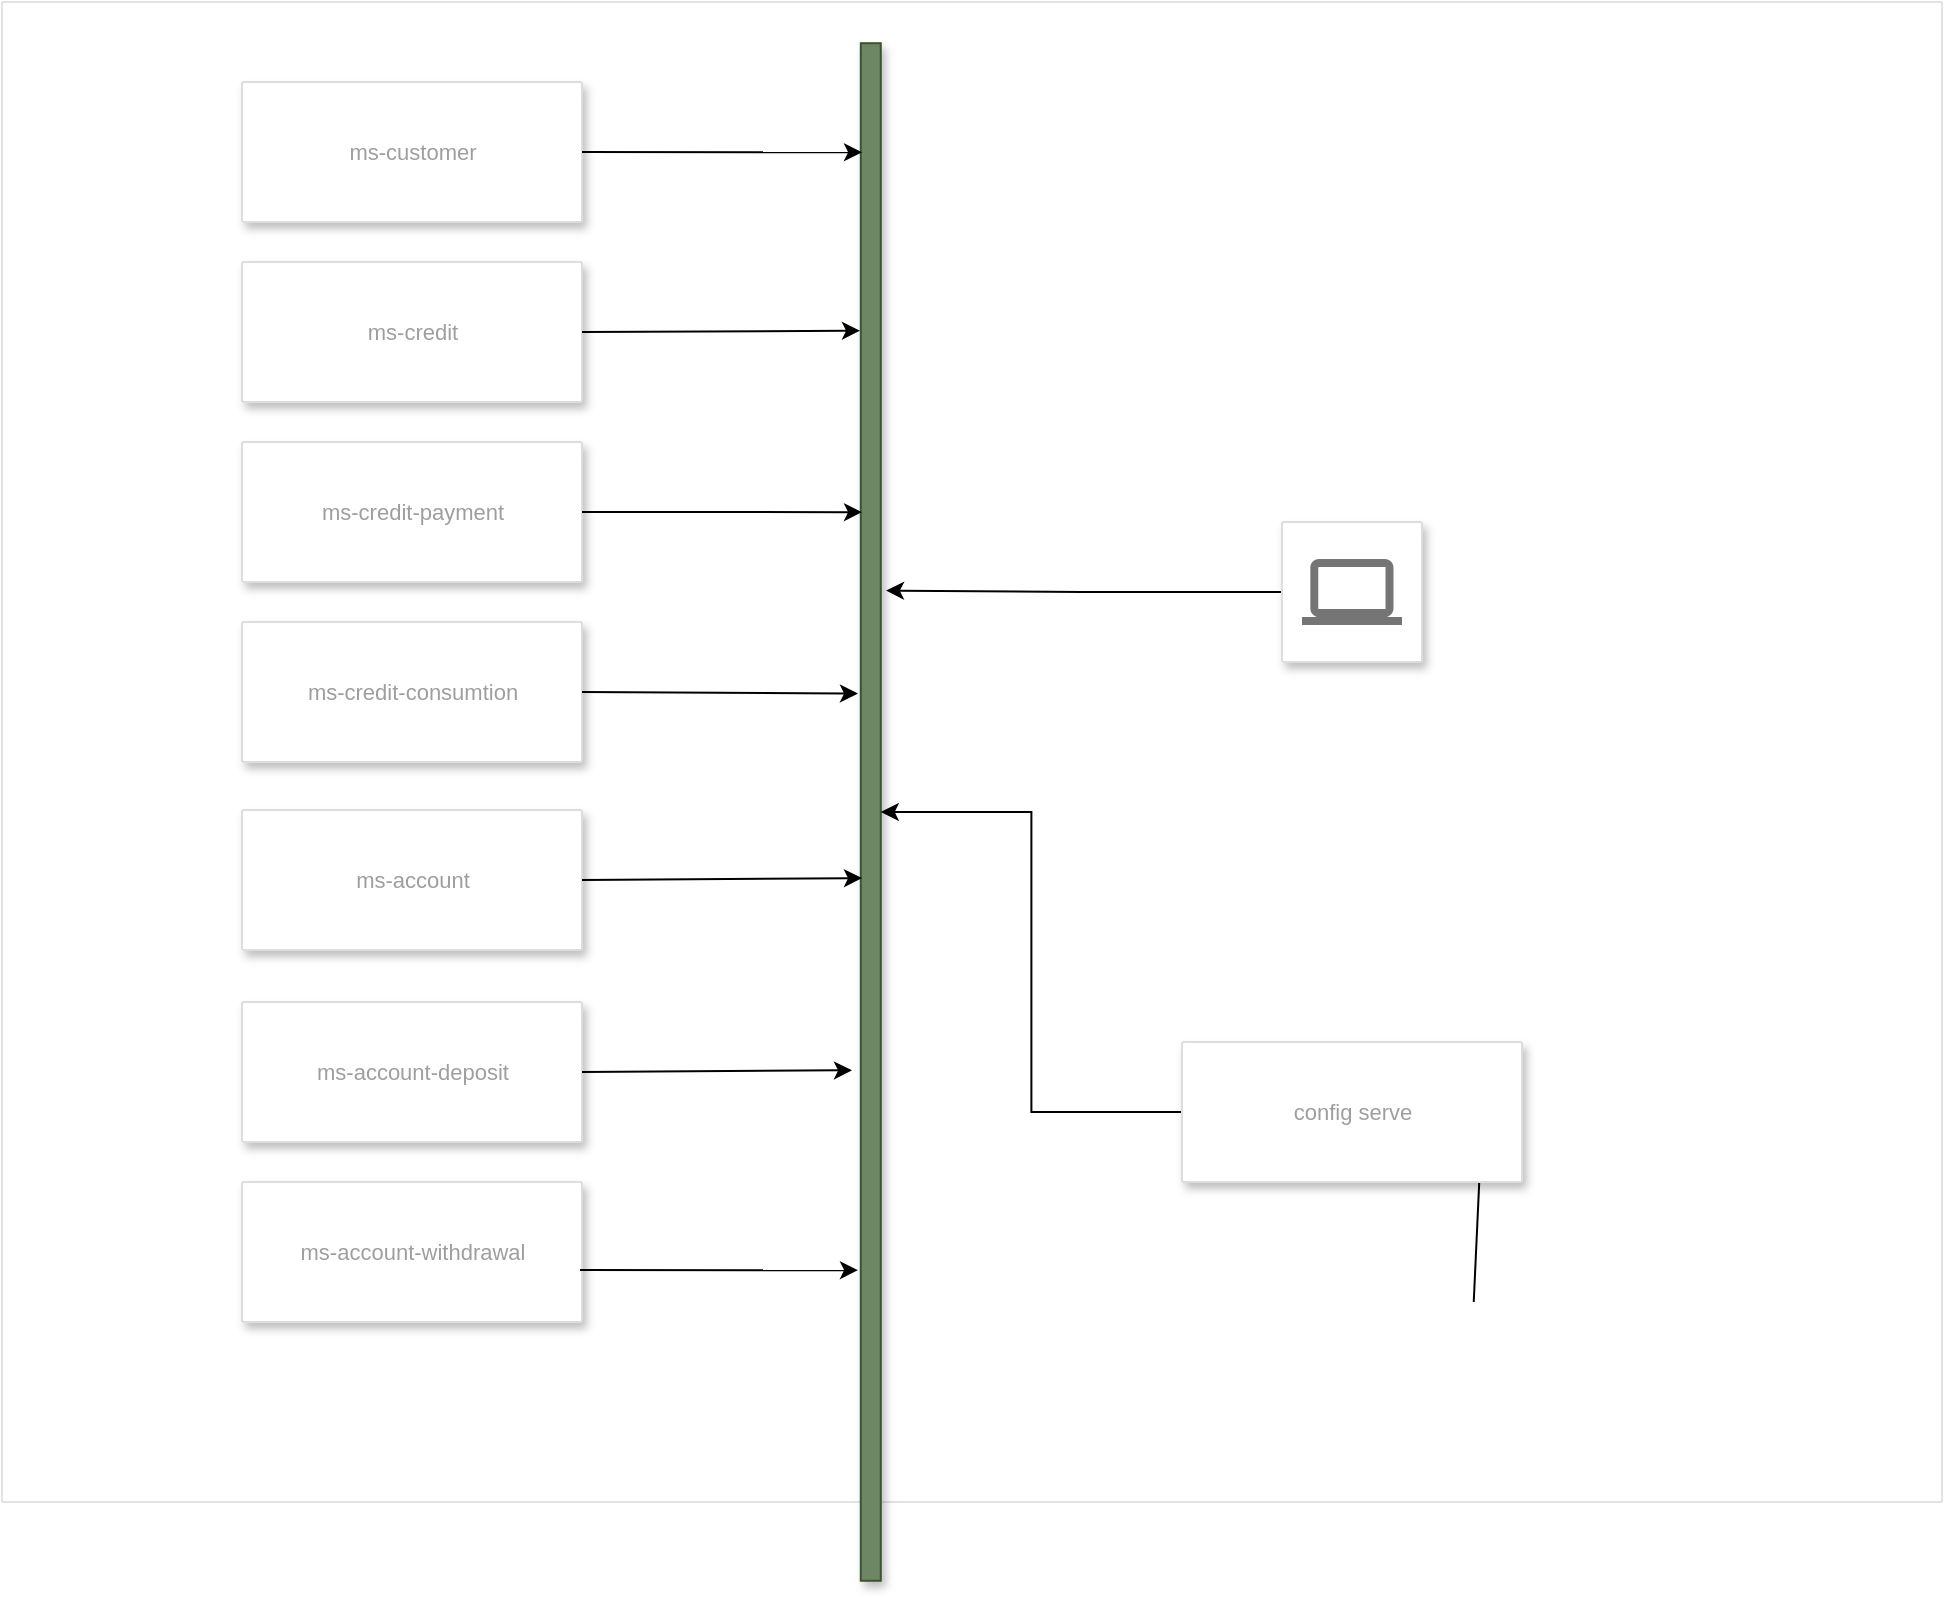 <mxfile version="18.0.3" type="onedrive"><diagram id="f106602c-feb2-e66a-4537-3a34d633f6aa" name="Diagrama Proyecto"><mxGraphModel grid="1" page="1" gridSize="10" guides="1" tooltips="1" connect="1" arrows="1" fold="1" pageScale="1" pageWidth="1169" pageHeight="827" background="none" math="0" shadow="0"><root><mxCell id="0"/><mxCell id="1" parent="0"/><mxCell id="SQ06yRcE6XJ0qV-vDYrt-1001" value="" style="shadow=0;fontSize=14;align=left;spacing=10;9E9E9E;verticalAlign=top;spacingTop=-4;fontStyle=0;spacingLeft=40;html=1;fillColor=#FFFFFF;strokeColor=#E3E3E3;" vertex="1" parent="1"><mxGeometry x="110" y="10" width="970" height="750" as="geometry"/></mxCell><mxCell id="H48Xm5kaT8XGy7d0JwQC-1029" style="edgeStyle=orthogonalEdgeStyle;rounded=0;orthogonalLoop=1;jettySize=auto;html=1;entryX=0.644;entryY=1.261;entryDx=0;entryDy=0;entryPerimeter=0;" edge="1" parent="1" source="987" target="SQ06yRcE6XJ0qV-vDYrt-1036"><mxGeometry relative="1" as="geometry"/></mxCell><mxCell id="987" value="" style="strokeColor=#dddddd;fillColor=#ffffff;shadow=1;strokeWidth=1;rounded=1;absoluteArcSize=1;arcSize=2;labelPosition=center;verticalLabelPosition=middle;align=center;verticalAlign=bottom;spacingLeft=0;fontColor=#999999;fontSize=12;whiteSpace=wrap;spacingBottom=2;html=1;" vertex="1" parent="1"><mxGeometry x="750" y="270" width="70" height="70" as="geometry"/></mxCell><mxCell id="988" value="" style="dashed=0;connectable=0;html=1;fillColor=#757575;strokeColor=none;shape=mxgraph.gcp2.laptop;part=1;" vertex="1" parent="987"><mxGeometry x="0.5" width="50" height="33" relative="1" as="geometry"><mxPoint x="-25" y="18.5" as="offset"/></mxGeometry></mxCell><mxCell id="SQ06yRcE6XJ0qV-vDYrt-1053" style="edgeStyle=none;rounded=0;orthogonalLoop=1;jettySize=auto;html=1;entryX=0;entryY=0.5;entryDx=0;entryDy=0;fillColor=#4ABDFF;" edge="1" parent="1" source="SQ06yRcE6XJ0qV-vDYrt-1052" target="SQ06yRcE6XJ0qV-vDYrt-1048"><mxGeometry relative="1" as="geometry"/></mxCell><mxCell id="SQ06yRcE6XJ0qV-vDYrt-1052" value="" style="shape=image;verticalLabelPosition=bottom;labelBackgroundColor=default;verticalAlign=top;aspect=fixed;imageAspect=0;image=https://miro.medium.com/max/910/1*JZ2YCpyIOO3JfnXy264b_A.png;" vertex="1" parent="1"><mxGeometry x="800" y="660.0" width="90" height="37.55" as="geometry"/></mxCell><mxCell id="SQ06yRcE6XJ0qV-vDYrt-1036" value="" style="rounded=1;whiteSpace=wrap;html=1;shadow=1;strokeColor=#3A5431;fillColor=#6d8764;rotation=90;flipH=0;flipV=0;direction=west;arcSize=0;fontColor=#ffffff;" vertex="1" parent="1"><mxGeometry x="160" y="409.99" width="768.78" height="10" as="geometry"/></mxCell><mxCell id="SQ06yRcE6XJ0qV-vDYrt-1048" value="" style="shape=image;verticalLabelPosition=bottom;labelBackgroundColor=default;verticalAlign=top;aspect=fixed;imageAspect=0;image=https://www.armadilloamarillo.com/wp-content/uploads/spring-boot-ok.png;" vertex="1" parent="1"><mxGeometry x="850" y="550" width="80" height="40" as="geometry"/></mxCell><mxCell id="H48Xm5kaT8XGy7d0JwQC-1030" style="edgeStyle=orthogonalEdgeStyle;rounded=0;orthogonalLoop=1;jettySize=auto;html=1;entryX=0.5;entryY=1;entryDx=0;entryDy=0;" edge="1" parent="1" source="SQ06yRcE6XJ0qV-vDYrt-1047" target="SQ06yRcE6XJ0qV-vDYrt-1036"><mxGeometry relative="1" as="geometry"/></mxCell><mxCell id="SQ06yRcE6XJ0qV-vDYrt-1047" value="config serve" style="strokeColor=#dddddd;fillColor=#ffffff;shadow=1;strokeWidth=1;rounded=1;absoluteArcSize=1;arcSize=2;fontSize=11;fontColor=#9E9E9E;align=center;html=1;" vertex="1" parent="1"><mxGeometry x="700" y="530" width="170" height="70" as="geometry"/></mxCell><mxCell id="991" value="ms-credit-payment" style="strokeColor=#dddddd;fillColor=#ffffff;shadow=1;strokeWidth=1;rounded=1;absoluteArcSize=1;arcSize=2;fontSize=11;fontColor=#9E9E9E;align=center;html=1;" vertex="1" parent="1"><mxGeometry x="230" y="230" width="170" height="70" as="geometry"/></mxCell><mxCell id="SQ06yRcE6XJ0qV-vDYrt-1028" value="" style="shape=image;verticalLabelPosition=bottom;labelBackgroundColor=default;verticalAlign=top;aspect=fixed;imageAspect=0;image=https://cdn.goconqr.com/uploads/slide_property/image/269077/desktop_ac51429c-a01c-48ec-9013-a41fc9eea71e.png;" vertex="1" parent="1"><mxGeometry x="140" y="240" width="51.22" height="60" as="geometry"/></mxCell><mxCell id="SQ06yRcE6XJ0qV-vDYrt-1026" value="" style="shape=image;verticalLabelPosition=bottom;labelBackgroundColor=default;verticalAlign=top;aspect=fixed;imageAspect=0;image=https://www.armadilloamarillo.com/wp-content/uploads/spring-boot-ok.png;" vertex="1" parent="1"><mxGeometry x="360" y="280" width="40" height="20" as="geometry"/></mxCell><mxCell id="H48Xm5kaT8XGy7d0JwQC-1003" value="ms-customer" style="strokeColor=#dddddd;fillColor=#ffffff;shadow=1;strokeWidth=1;rounded=1;absoluteArcSize=1;arcSize=2;fontSize=11;fontColor=#9E9E9E;align=center;html=1;" vertex="1" parent="1"><mxGeometry x="230" y="50" width="170" height="70" as="geometry"/></mxCell><mxCell id="H48Xm5kaT8XGy7d0JwQC-1004" value="" style="shape=image;verticalLabelPosition=bottom;labelBackgroundColor=default;verticalAlign=top;aspect=fixed;imageAspect=0;image=https://cdn.goconqr.com/uploads/slide_property/image/269077/desktop_ac51429c-a01c-48ec-9013-a41fc9eea71e.png;" vertex="1" parent="1"><mxGeometry x="140" y="60" width="51.22" height="60" as="geometry"/></mxCell><mxCell id="H48Xm5kaT8XGy7d0JwQC-1005" value="" style="shape=image;verticalLabelPosition=bottom;labelBackgroundColor=default;verticalAlign=top;aspect=fixed;imageAspect=0;image=https://www.armadilloamarillo.com/wp-content/uploads/spring-boot-ok.png;" vertex="1" parent="1"><mxGeometry x="360" y="100" width="40" height="20" as="geometry"/></mxCell><mxCell id="H48Xm5kaT8XGy7d0JwQC-1006" value="ms-credit" style="strokeColor=#dddddd;fillColor=#ffffff;shadow=1;strokeWidth=1;rounded=1;absoluteArcSize=1;arcSize=2;fontSize=11;fontColor=#9E9E9E;align=center;html=1;" vertex="1" parent="1"><mxGeometry x="230" y="140" width="170" height="70" as="geometry"/></mxCell><mxCell id="H48Xm5kaT8XGy7d0JwQC-1007" value="" style="shape=image;verticalLabelPosition=bottom;labelBackgroundColor=default;verticalAlign=top;aspect=fixed;imageAspect=0;image=https://cdn.goconqr.com/uploads/slide_property/image/269077/desktop_ac51429c-a01c-48ec-9013-a41fc9eea71e.png;" vertex="1" parent="1"><mxGeometry x="140" y="150" width="51.22" height="60" as="geometry"/></mxCell><mxCell id="H48Xm5kaT8XGy7d0JwQC-1008" value="" style="shape=image;verticalLabelPosition=bottom;labelBackgroundColor=default;verticalAlign=top;aspect=fixed;imageAspect=0;image=https://www.armadilloamarillo.com/wp-content/uploads/spring-boot-ok.png;" vertex="1" parent="1"><mxGeometry x="360" y="190" width="40" height="20" as="geometry"/></mxCell><mxCell id="H48Xm5kaT8XGy7d0JwQC-1009" value="ms-credit-consumtion" style="strokeColor=#dddddd;fillColor=#ffffff;shadow=1;strokeWidth=1;rounded=1;absoluteArcSize=1;arcSize=2;fontSize=11;fontColor=#9E9E9E;align=center;html=1;" vertex="1" parent="1"><mxGeometry x="230" y="320" width="170" height="70" as="geometry"/></mxCell><mxCell id="H48Xm5kaT8XGy7d0JwQC-1010" value="" style="shape=image;verticalLabelPosition=bottom;labelBackgroundColor=default;verticalAlign=top;aspect=fixed;imageAspect=0;image=https://cdn.goconqr.com/uploads/slide_property/image/269077/desktop_ac51429c-a01c-48ec-9013-a41fc9eea71e.png;" vertex="1" parent="1"><mxGeometry x="140" y="330" width="51.22" height="60" as="geometry"/></mxCell><mxCell id="H48Xm5kaT8XGy7d0JwQC-1011" value="" style="shape=image;verticalLabelPosition=bottom;labelBackgroundColor=default;verticalAlign=top;aspect=fixed;imageAspect=0;image=https://www.armadilloamarillo.com/wp-content/uploads/spring-boot-ok.png;" vertex="1" parent="1"><mxGeometry x="360" y="370" width="40" height="20" as="geometry"/></mxCell><mxCell id="H48Xm5kaT8XGy7d0JwQC-1012" value="ms-account" style="strokeColor=#dddddd;fillColor=#ffffff;shadow=1;strokeWidth=1;rounded=1;absoluteArcSize=1;arcSize=2;fontSize=11;fontColor=#9E9E9E;align=center;html=1;" vertex="1" parent="1"><mxGeometry x="230" y="414" width="170" height="70" as="geometry"/></mxCell><mxCell id="H48Xm5kaT8XGy7d0JwQC-1013" value="" style="shape=image;verticalLabelPosition=bottom;labelBackgroundColor=default;verticalAlign=top;aspect=fixed;imageAspect=0;image=https://cdn.goconqr.com/uploads/slide_property/image/269077/desktop_ac51429c-a01c-48ec-9013-a41fc9eea71e.png;" vertex="1" parent="1"><mxGeometry x="140" y="424" width="51.22" height="60" as="geometry"/></mxCell><mxCell id="H48Xm5kaT8XGy7d0JwQC-1014" value="" style="shape=image;verticalLabelPosition=bottom;labelBackgroundColor=default;verticalAlign=top;aspect=fixed;imageAspect=0;image=https://www.armadilloamarillo.com/wp-content/uploads/spring-boot-ok.png;" vertex="1" parent="1"><mxGeometry x="360" y="464" width="40" height="20" as="geometry"/></mxCell><mxCell id="H48Xm5kaT8XGy7d0JwQC-1015" value="ms-account-deposit" style="strokeColor=#dddddd;fillColor=#ffffff;shadow=1;strokeWidth=1;rounded=1;absoluteArcSize=1;arcSize=2;fontSize=11;fontColor=#9E9E9E;align=center;html=1;" vertex="1" parent="1"><mxGeometry x="230" y="510" width="170" height="70" as="geometry"/></mxCell><mxCell id="H48Xm5kaT8XGy7d0JwQC-1016" value="" style="shape=image;verticalLabelPosition=bottom;labelBackgroundColor=default;verticalAlign=top;aspect=fixed;imageAspect=0;image=https://cdn.goconqr.com/uploads/slide_property/image/269077/desktop_ac51429c-a01c-48ec-9013-a41fc9eea71e.png;" vertex="1" parent="1"><mxGeometry x="140" y="520" width="51.22" height="60" as="geometry"/></mxCell><mxCell id="H48Xm5kaT8XGy7d0JwQC-1017" value="" style="shape=image;verticalLabelPosition=bottom;labelBackgroundColor=default;verticalAlign=top;aspect=fixed;imageAspect=0;image=https://www.armadilloamarillo.com/wp-content/uploads/spring-boot-ok.png;" vertex="1" parent="1"><mxGeometry x="360" y="560" width="40" height="20" as="geometry"/></mxCell><mxCell id="H48Xm5kaT8XGy7d0JwQC-1018" value="ms-account-withdrawal" style="strokeColor=#dddddd;fillColor=#ffffff;shadow=1;strokeWidth=1;rounded=1;absoluteArcSize=1;arcSize=2;fontSize=11;fontColor=#9E9E9E;align=center;html=1;" vertex="1" parent="1"><mxGeometry x="230" y="600" width="170" height="70" as="geometry"/></mxCell><mxCell id="H48Xm5kaT8XGy7d0JwQC-1019" value="" style="shape=image;verticalLabelPosition=bottom;labelBackgroundColor=default;verticalAlign=top;aspect=fixed;imageAspect=0;image=https://cdn.goconqr.com/uploads/slide_property/image/269077/desktop_ac51429c-a01c-48ec-9013-a41fc9eea71e.png;" vertex="1" parent="1"><mxGeometry x="140" y="610" width="51.22" height="60" as="geometry"/></mxCell><mxCell id="H48Xm5kaT8XGy7d0JwQC-1020" value="" style="shape=image;verticalLabelPosition=bottom;labelBackgroundColor=default;verticalAlign=top;aspect=fixed;imageAspect=0;image=https://www.armadilloamarillo.com/wp-content/uploads/spring-boot-ok.png;" vertex="1" parent="1"><mxGeometry x="360" y="650" width="40" height="20" as="geometry"/></mxCell><mxCell id="H48Xm5kaT8XGy7d0JwQC-1021" value="" style="endArrow=classic;html=1;rounded=0;exitX=1;exitY=0.5;exitDx=0;exitDy=0;entryX=0.929;entryY=0.061;entryDx=0;entryDy=0;entryPerimeter=0;" edge="1" parent="1" source="H48Xm5kaT8XGy7d0JwQC-1003" target="SQ06yRcE6XJ0qV-vDYrt-1036"><mxGeometry width="50" height="50" relative="1" as="geometry"><mxPoint x="421" y="209" as="sourcePoint"/><mxPoint x="471" y="159" as="targetPoint"/></mxGeometry></mxCell><mxCell id="H48Xm5kaT8XGy7d0JwQC-1022" value="" style="endArrow=classic;html=1;rounded=0;exitX=1;exitY=0.5;exitDx=0;exitDy=0;entryX=0.813;entryY=-0.039;entryDx=0;entryDy=0;entryPerimeter=0;" edge="1" parent="1" source="H48Xm5kaT8XGy7d0JwQC-1006" target="SQ06yRcE6XJ0qV-vDYrt-1036"><mxGeometry width="50" height="50" relative="1" as="geometry"><mxPoint x="450" y="210" as="sourcePoint"/><mxPoint x="500" y="160" as="targetPoint"/></mxGeometry></mxCell><mxCell id="H48Xm5kaT8XGy7d0JwQC-1024" value="" style="endArrow=classic;html=1;rounded=0;exitX=1;exitY=0.5;exitDx=0;exitDy=0;entryX=0.695;entryY=0.061;entryDx=0;entryDy=0;entryPerimeter=0;" edge="1" parent="1" source="991" target="SQ06yRcE6XJ0qV-vDYrt-1036"><mxGeometry width="50" height="50" relative="1" as="geometry"><mxPoint x="410" y="185" as="sourcePoint"/><mxPoint x="540" y="260" as="targetPoint"/><Array as="points"/></mxGeometry></mxCell><mxCell id="H48Xm5kaT8XGy7d0JwQC-1025" value="" style="endArrow=classic;html=1;rounded=0;exitX=1;exitY=0.5;exitDx=0;exitDy=0;entryX=0.577;entryY=-0.139;entryDx=0;entryDy=0;entryPerimeter=0;" edge="1" parent="1" source="H48Xm5kaT8XGy7d0JwQC-1009" target="SQ06yRcE6XJ0qV-vDYrt-1036"><mxGeometry width="50" height="50" relative="1" as="geometry"><mxPoint x="440" y="380" as="sourcePoint"/><mxPoint x="490" y="330" as="targetPoint"/></mxGeometry></mxCell><mxCell id="H48Xm5kaT8XGy7d0JwQC-1026" value="" style="endArrow=classic;html=1;rounded=0;exitX=1;exitY=0.5;exitDx=0;exitDy=0;entryX=0.457;entryY=0.061;entryDx=0;entryDy=0;entryPerimeter=0;" edge="1" parent="1" source="H48Xm5kaT8XGy7d0JwQC-1012" target="SQ06yRcE6XJ0qV-vDYrt-1036"><mxGeometry width="50" height="50" relative="1" as="geometry"><mxPoint x="450" y="490" as="sourcePoint"/><mxPoint x="500" y="440" as="targetPoint"/></mxGeometry></mxCell><mxCell id="H48Xm5kaT8XGy7d0JwQC-1027" value="" style="endArrow=classic;html=1;rounded=0;exitX=1;exitY=0.5;exitDx=0;exitDy=0;entryX=0.332;entryY=-0.439;entryDx=0;entryDy=0;entryPerimeter=0;" edge="1" parent="1" source="H48Xm5kaT8XGy7d0JwQC-1015" target="SQ06yRcE6XJ0qV-vDYrt-1036"><mxGeometry width="50" height="50" relative="1" as="geometry"><mxPoint x="440" y="560" as="sourcePoint"/><mxPoint x="490" y="510" as="targetPoint"/></mxGeometry></mxCell><mxCell id="H48Xm5kaT8XGy7d0JwQC-1028" value="" style="endArrow=classic;html=1;rounded=0;exitX=0.994;exitY=0.629;exitDx=0;exitDy=0;exitPerimeter=0;entryX=0.202;entryY=-0.139;entryDx=0;entryDy=0;entryPerimeter=0;" edge="1" parent="1" source="H48Xm5kaT8XGy7d0JwQC-1018" target="SQ06yRcE6XJ0qV-vDYrt-1036"><mxGeometry width="50" height="50" relative="1" as="geometry"><mxPoint x="450" y="660" as="sourcePoint"/><mxPoint x="500" y="610" as="targetPoint"/></mxGeometry></mxCell></root></mxGraphModel></diagram></mxfile>